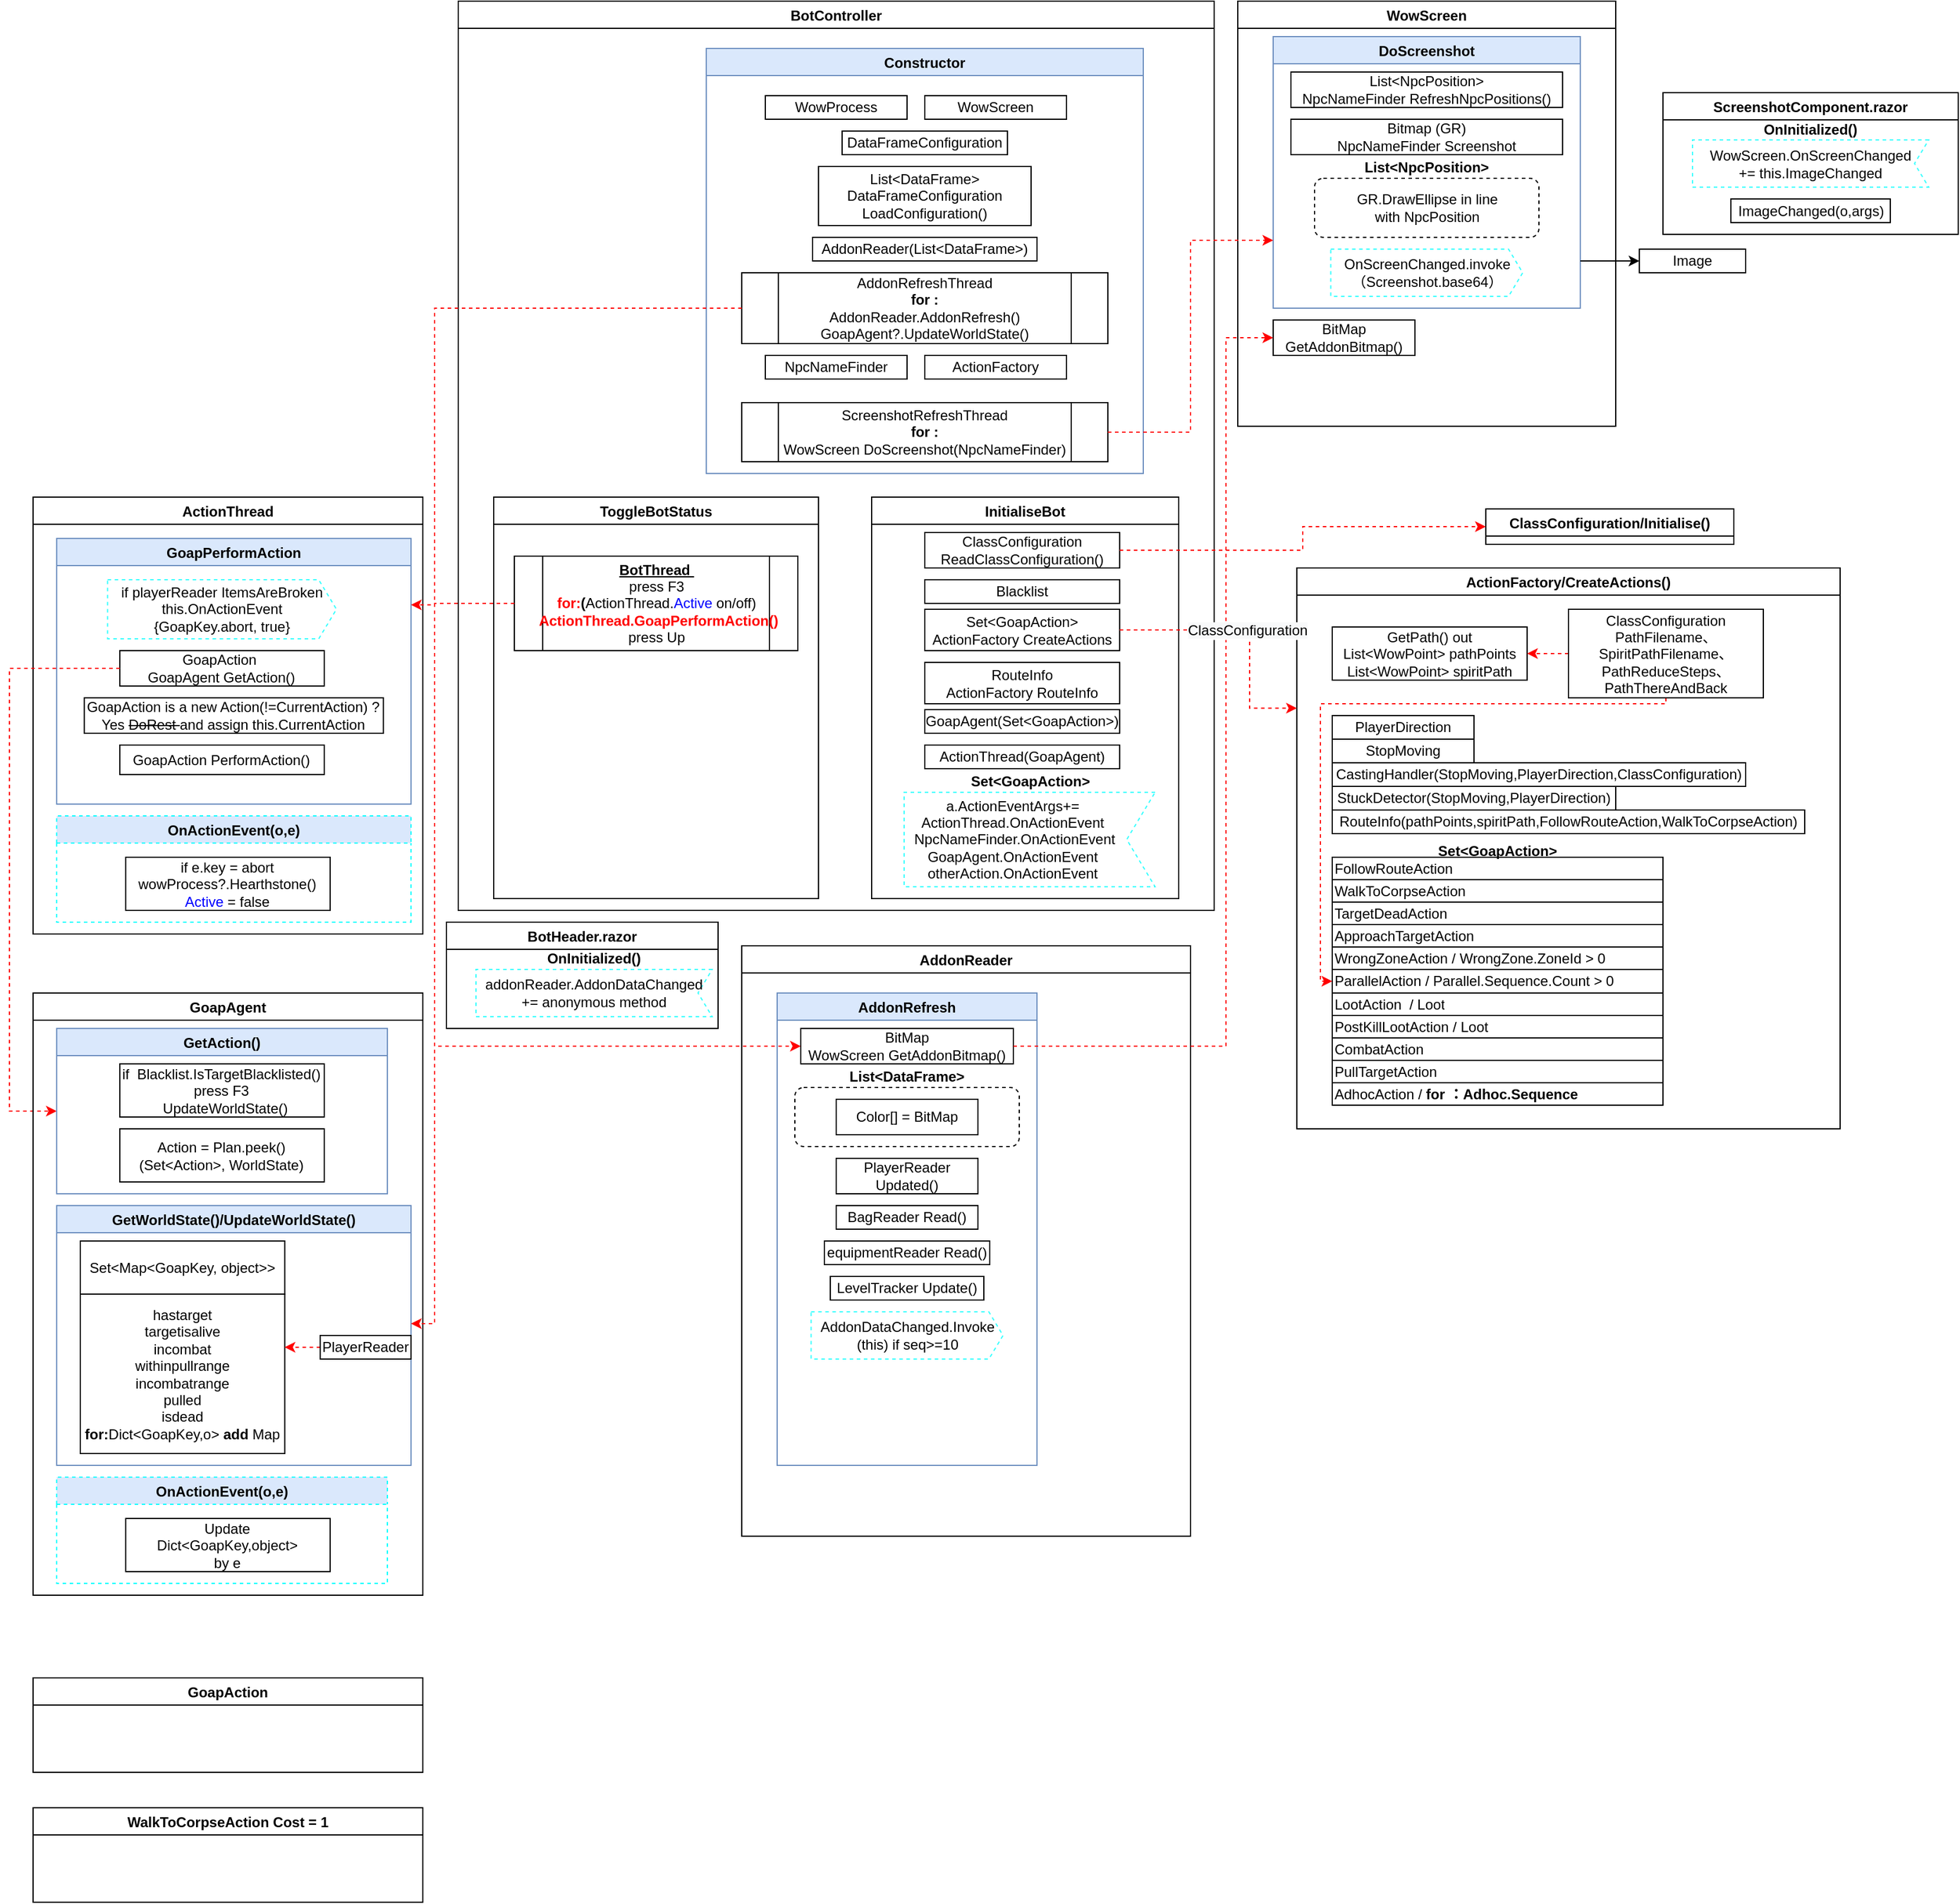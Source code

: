 <mxfile version="20.2.5" type="github">
  <diagram id="aAD4_vOi2qTQGrxeu-Le" name="Page-1">
    <mxGraphModel dx="2249" dy="762" grid="1" gridSize="10" guides="1" tooltips="1" connect="1" arrows="1" fold="1" page="1" pageScale="1" pageWidth="827" pageHeight="1169" math="0" shadow="0">
      <root>
        <mxCell id="0" />
        <mxCell id="1" parent="0" />
        <mxCell id="LIoeyiH8uazR3BOrm7db-1" value="BotController" style="swimlane;" parent="1" vertex="1">
          <mxGeometry x="-180" y="80" width="640" height="770" as="geometry" />
        </mxCell>
        <mxCell id="LIoeyiH8uazR3BOrm7db-64" value="Constructor" style="swimlane;strokeColor=#6c8ebf;fillColor=#dae8fc;" parent="LIoeyiH8uazR3BOrm7db-1" vertex="1">
          <mxGeometry x="210" y="40" width="370" height="360" as="geometry" />
        </mxCell>
        <mxCell id="LIoeyiH8uazR3BOrm7db-2" value="WowProcess" style="rounded=0;whiteSpace=wrap;html=1;" parent="LIoeyiH8uazR3BOrm7db-64" vertex="1">
          <mxGeometry x="50" y="40" width="120" height="20" as="geometry" />
        </mxCell>
        <mxCell id="LIoeyiH8uazR3BOrm7db-3" value="WowScreen" style="rounded=0;whiteSpace=wrap;html=1;" parent="LIoeyiH8uazR3BOrm7db-64" vertex="1">
          <mxGeometry x="185" y="40" width="120" height="20" as="geometry" />
        </mxCell>
        <mxCell id="LIoeyiH8uazR3BOrm7db-7" value="List&amp;lt;DataFrame&amp;gt;&lt;br&gt;DataFrameConfiguration&lt;br&gt;LoadConfiguration()" style="rounded=0;whiteSpace=wrap;html=1;" parent="LIoeyiH8uazR3BOrm7db-64" vertex="1">
          <mxGeometry x="95" y="100" width="180" height="50" as="geometry" />
        </mxCell>
        <mxCell id="LIoeyiH8uazR3BOrm7db-9" value="AddonReader(List&amp;lt;DataFrame&amp;gt;)" style="rounded=0;whiteSpace=wrap;html=1;" parent="LIoeyiH8uazR3BOrm7db-64" vertex="1">
          <mxGeometry x="90" y="160" width="190" height="20" as="geometry" />
        </mxCell>
        <mxCell id="LIoeyiH8uazR3BOrm7db-12" value="NpcNameFinder" style="rounded=0;whiteSpace=wrap;html=1;" parent="LIoeyiH8uazR3BOrm7db-64" vertex="1">
          <mxGeometry x="50" y="260" width="120" height="20" as="geometry" />
        </mxCell>
        <mxCell id="LIoeyiH8uazR3BOrm7db-13" value="DataFrameConfiguration" style="rounded=0;whiteSpace=wrap;html=1;" parent="LIoeyiH8uazR3BOrm7db-64" vertex="1">
          <mxGeometry x="115" y="70" width="140" height="20" as="geometry" />
        </mxCell>
        <mxCell id="LIoeyiH8uazR3BOrm7db-14" value="ActionFactory" style="rounded=0;whiteSpace=wrap;html=1;" parent="LIoeyiH8uazR3BOrm7db-64" vertex="1">
          <mxGeometry x="185" y="260" width="120" height="20" as="geometry" />
        </mxCell>
        <mxCell id="LIoeyiH8uazR3BOrm7db-19" value="ScreenshotRefreshThread&lt;br&gt;&lt;b&gt;for :&lt;/b&gt;&lt;br&gt;WowScreen&amp;nbsp;DoScreenshot(NpcNameFinder)" style="shape=process;whiteSpace=wrap;html=1;backgroundOutline=1;" parent="LIoeyiH8uazR3BOrm7db-64" vertex="1">
          <mxGeometry x="30" y="300" width="310" height="50" as="geometry" />
        </mxCell>
        <mxCell id="LIoeyiH8uazR3BOrm7db-21" value="AddonRefreshThread&lt;br&gt;&lt;b&gt;for :&lt;br&gt;&lt;/b&gt;AddonReader.AddonRefresh()&lt;br&gt;GoapAgent?.UpdateWorldState()" style="shape=process;whiteSpace=wrap;html=1;backgroundOutline=1;" parent="LIoeyiH8uazR3BOrm7db-64" vertex="1">
          <mxGeometry x="30" y="190" width="310" height="60" as="geometry" />
        </mxCell>
        <mxCell id="LIoeyiH8uazR3BOrm7db-65" value="InitialiseBot" style="swimlane;strokeColor=#000000;" parent="LIoeyiH8uazR3BOrm7db-1" vertex="1">
          <mxGeometry x="350" y="420" width="260" height="340" as="geometry" />
        </mxCell>
        <mxCell id="LIoeyiH8uazR3BOrm7db-66" value="ClassConfiguration&lt;br&gt;ReadClassConfiguration()" style="rounded=0;whiteSpace=wrap;html=1;" parent="LIoeyiH8uazR3BOrm7db-65" vertex="1">
          <mxGeometry x="45" y="30" width="165" height="30" as="geometry" />
        </mxCell>
        <mxCell id="LIoeyiH8uazR3BOrm7db-80" value="Blacklist" style="rounded=0;whiteSpace=wrap;html=1;" parent="LIoeyiH8uazR3BOrm7db-65" vertex="1">
          <mxGeometry x="45" y="70" width="165" height="20" as="geometry" />
        </mxCell>
        <mxCell id="LIoeyiH8uazR3BOrm7db-81" value="Set&amp;lt;GoapAction&amp;gt;&lt;br&gt;ActionFactory&amp;nbsp;CreateActions" style="rounded=0;whiteSpace=wrap;html=1;" parent="LIoeyiH8uazR3BOrm7db-65" vertex="1">
          <mxGeometry x="45" y="95" width="165" height="35" as="geometry" />
        </mxCell>
        <mxCell id="LIoeyiH8uazR3BOrm7db-82" value="RouteInfo&lt;br&gt;ActionFactory&amp;nbsp;RouteInfo" style="rounded=0;whiteSpace=wrap;html=1;" parent="LIoeyiH8uazR3BOrm7db-65" vertex="1">
          <mxGeometry x="45" y="140" width="165" height="35" as="geometry" />
        </mxCell>
        <mxCell id="LIoeyiH8uazR3BOrm7db-83" value="GoapAgent(Set&amp;lt;GoapAction&amp;gt;)" style="rounded=0;whiteSpace=wrap;html=1;" parent="LIoeyiH8uazR3BOrm7db-65" vertex="1">
          <mxGeometry x="45" y="180" width="165" height="20" as="geometry" />
        </mxCell>
        <mxCell id="LIoeyiH8uazR3BOrm7db-84" value="ActionThread(GoapAgent)" style="rounded=0;whiteSpace=wrap;html=1;" parent="LIoeyiH8uazR3BOrm7db-65" vertex="1">
          <mxGeometry x="45" y="210" width="165" height="20" as="geometry" />
        </mxCell>
        <mxCell id="LIoeyiH8uazR3BOrm7db-86" value="Set&lt;GoapAction&gt;" style="shape=mxgraph.sysml.accEvent;flipH=1;whiteSpace=wrap;align=center;dashed=1;verticalAlign=bottom;labelPosition=center;verticalLabelPosition=top;fontStyle=1;strokeColor=#33FFFF;" parent="LIoeyiH8uazR3BOrm7db-65" vertex="1">
          <mxGeometry x="27.5" y="250" width="212.5" height="80" as="geometry" />
        </mxCell>
        <mxCell id="LIoeyiH8uazR3BOrm7db-88" value="a.ActionEventArgs+=&lt;br&gt;ActionThread.OnActionEvent&lt;br&gt;&amp;nbsp;NpcNameFinder.OnActionEvent&lt;br&gt;GoapAgent.OnActionEvent&lt;br&gt;otherAction.OnActionEvent" style="text;html=1;strokeColor=none;fillColor=none;align=center;verticalAlign=middle;whiteSpace=wrap;rounded=0;" parent="LIoeyiH8uazR3BOrm7db-65" vertex="1">
          <mxGeometry x="27.5" y="250" width="182.5" height="80" as="geometry" />
        </mxCell>
        <mxCell id="LIoeyiH8uazR3BOrm7db-174" value="ToggleBotStatus" style="swimlane;strokeColor=#000000;" parent="LIoeyiH8uazR3BOrm7db-1" vertex="1">
          <mxGeometry x="30" y="420" width="275" height="340" as="geometry" />
        </mxCell>
        <mxCell id="LIoeyiH8uazR3BOrm7db-175" value="&lt;u&gt;&lt;b&gt;BotThread&amp;nbsp;&lt;/b&gt;&lt;/u&gt;&lt;br&gt;press F3&lt;br&gt;&lt;b&gt;&lt;font color=&quot;#ff0000&quot;&gt;for:&lt;/font&gt;(&lt;/b&gt;ActionThread.&lt;font color=&quot;#0000ff&quot;&gt;Active &lt;/font&gt;on/off)&lt;b&gt;&lt;br&gt;&lt;font color=&quot;#ff0000&quot;&gt;&amp;nbsp;&lt;/font&gt;&lt;/b&gt;&lt;font color=&quot;#ff0000&quot;&gt;&lt;b&gt;ActionThread.GoapPerformAction()&lt;br&gt;&lt;/b&gt;&lt;/font&gt;press Up" style="shape=process;whiteSpace=wrap;html=1;backgroundOutline=1;" parent="LIoeyiH8uazR3BOrm7db-174" vertex="1">
          <mxGeometry x="17.5" y="50" width="240" height="80" as="geometry" />
        </mxCell>
        <mxCell id="LIoeyiH8uazR3BOrm7db-18" value="WowScreen" style="swimlane;startSize=23;" parent="1" vertex="1">
          <mxGeometry x="480" y="80" width="320" height="360" as="geometry" />
        </mxCell>
        <mxCell id="LIoeyiH8uazR3BOrm7db-34" value="DoScreenshot" style="swimlane;strokeColor=#6c8ebf;fillColor=#dae8fc;" parent="LIoeyiH8uazR3BOrm7db-18" vertex="1">
          <mxGeometry x="30" y="30" width="260" height="230" as="geometry" />
        </mxCell>
        <mxCell id="LIoeyiH8uazR3BOrm7db-35" value="List&amp;lt;NpcPosition&amp;gt;&lt;br&gt;NpcNameFinder&amp;nbsp;RefreshNpcPositions()" style="rounded=0;whiteSpace=wrap;html=1;" parent="LIoeyiH8uazR3BOrm7db-34" vertex="1">
          <mxGeometry x="15" y="30" width="230" height="30" as="geometry" />
        </mxCell>
        <mxCell id="LIoeyiH8uazR3BOrm7db-36" value="Bitmap (GR)&lt;br&gt;NpcNameFinder&amp;nbsp;Screenshot" style="rounded=0;whiteSpace=wrap;html=1;" parent="LIoeyiH8uazR3BOrm7db-34" vertex="1">
          <mxGeometry x="15" y="70" width="230" height="30" as="geometry" />
        </mxCell>
        <mxCell id="LIoeyiH8uazR3BOrm7db-37" value="List&amp;lt;NpcPosition&amp;gt;" style="rounded=1;whiteSpace=wrap;html=1;labelPosition=center;verticalLabelPosition=top;align=center;verticalAlign=bottom;fontStyle=1;dashed=1;" parent="LIoeyiH8uazR3BOrm7db-34" vertex="1">
          <mxGeometry x="35" y="120" width="190" height="50" as="geometry" />
        </mxCell>
        <mxCell id="LIoeyiH8uazR3BOrm7db-38" value="GR.DrawEllipse in line with NpcPosition" style="text;html=1;strokeColor=none;fillColor=none;align=center;verticalAlign=middle;whiteSpace=wrap;rounded=0;dashed=1;" parent="LIoeyiH8uazR3BOrm7db-34" vertex="1">
          <mxGeometry x="62.5" y="130" width="135" height="30" as="geometry" />
        </mxCell>
        <mxCell id="LIoeyiH8uazR3BOrm7db-39" value="OnScreenChanged.invoke&#xa;（Screenshot.base64）" style="shape=mxgraph.sysml.sendSigAct;whiteSpace=wrap;align=center;dashed=1;strokeColor=#33FFFF;" parent="LIoeyiH8uazR3BOrm7db-34" vertex="1">
          <mxGeometry x="48.75" y="180" width="162.5" height="40" as="geometry" />
        </mxCell>
        <mxCell id="LIoeyiH8uazR3BOrm7db-49" value="BitMap &lt;br&gt;GetAddonBitmap()" style="whiteSpace=wrap;html=1;strokeColor=#000000;" parent="LIoeyiH8uazR3BOrm7db-18" vertex="1">
          <mxGeometry x="30" y="270" width="120" height="30" as="geometry" />
        </mxCell>
        <mxCell id="LIoeyiH8uazR3BOrm7db-29" value="ScreenshotComponent.razor" style="swimlane;" parent="1" vertex="1">
          <mxGeometry x="840" y="157.5" width="250" height="120" as="geometry" />
        </mxCell>
        <mxCell id="LIoeyiH8uazR3BOrm7db-27" value="OnInitialized()" style="shape=mxgraph.sysml.accEvent;flipH=1;whiteSpace=wrap;align=center;dashed=1;verticalAlign=bottom;labelPosition=center;verticalLabelPosition=top;fontStyle=1;strokeColor=#33FFFF;" parent="LIoeyiH8uazR3BOrm7db-29" vertex="1">
          <mxGeometry x="25" y="40" width="200" height="40" as="geometry" />
        </mxCell>
        <mxCell id="LIoeyiH8uazR3BOrm7db-30" value="WowScreen.OnScreenChanged&lt;br&gt;+= this.ImageChanged" style="text;html=1;strokeColor=none;fillColor=none;align=center;verticalAlign=middle;whiteSpace=wrap;rounded=0;" parent="LIoeyiH8uazR3BOrm7db-29" vertex="1">
          <mxGeometry x="45" y="45" width="160" height="30" as="geometry" />
        </mxCell>
        <mxCell id="LIoeyiH8uazR3BOrm7db-31" value="ImageChanged(o,args)" style="rounded=0;whiteSpace=wrap;html=1;" parent="LIoeyiH8uazR3BOrm7db-29" vertex="1">
          <mxGeometry x="57.5" y="90" width="135" height="20" as="geometry" />
        </mxCell>
        <mxCell id="LIoeyiH8uazR3BOrm7db-32" style="edgeStyle=orthogonalEdgeStyle;rounded=0;orthogonalLoop=1;jettySize=auto;html=1;exitX=1;exitY=0.5;exitDx=0;exitDy=0;entryX=0;entryY=0.75;entryDx=0;entryDy=0;strokeColor=#FF0000;dashed=1;" parent="1" source="LIoeyiH8uazR3BOrm7db-19" target="LIoeyiH8uazR3BOrm7db-34" edge="1">
          <mxGeometry relative="1" as="geometry">
            <mxPoint x="540" y="425" as="targetPoint" />
          </mxGeometry>
        </mxCell>
        <mxCell id="LIoeyiH8uazR3BOrm7db-40" value="Image" style="rounded=0;whiteSpace=wrap;html=1;" parent="1" vertex="1">
          <mxGeometry x="820" y="290" width="90" height="20" as="geometry" />
        </mxCell>
        <mxCell id="LIoeyiH8uazR3BOrm7db-41" style="edgeStyle=orthogonalEdgeStyle;rounded=0;orthogonalLoop=1;jettySize=auto;html=1;entryX=0;entryY=0.5;entryDx=0;entryDy=0;" parent="1" target="LIoeyiH8uazR3BOrm7db-40" edge="1">
          <mxGeometry relative="1" as="geometry">
            <mxPoint x="770" y="300" as="sourcePoint" />
            <Array as="points">
              <mxPoint x="800" y="300" />
              <mxPoint x="800" y="300" />
            </Array>
          </mxGeometry>
        </mxCell>
        <mxCell id="LIoeyiH8uazR3BOrm7db-42" value="AddonReader" style="swimlane;strokeColor=#000000;" parent="1" vertex="1">
          <mxGeometry x="60" y="880" width="380" height="500" as="geometry" />
        </mxCell>
        <mxCell id="LIoeyiH8uazR3BOrm7db-43" value="AddonRefresh" style="swimlane;strokeColor=#6c8ebf;fillColor=#dae8fc;" parent="LIoeyiH8uazR3BOrm7db-42" vertex="1">
          <mxGeometry x="30" y="40" width="220" height="400" as="geometry" />
        </mxCell>
        <mxCell id="LIoeyiH8uazR3BOrm7db-44" value="BitMap&lt;br&gt;WowScreen GetAddonBitmap()" style="whiteSpace=wrap;html=1;strokeColor=#000000;" parent="LIoeyiH8uazR3BOrm7db-43" vertex="1">
          <mxGeometry x="20" y="30" width="180" height="30" as="geometry" />
        </mxCell>
        <mxCell id="LIoeyiH8uazR3BOrm7db-46" value="List&amp;lt;DataFrame&amp;gt;" style="rounded=1;whiteSpace=wrap;html=1;labelPosition=center;verticalLabelPosition=top;align=center;verticalAlign=bottom;fontStyle=1;dashed=1;" parent="LIoeyiH8uazR3BOrm7db-43" vertex="1">
          <mxGeometry x="15" y="80" width="190" height="50" as="geometry" />
        </mxCell>
        <mxCell id="LIoeyiH8uazR3BOrm7db-45" value="Color[] = BitMap" style="whiteSpace=wrap;html=1;strokeColor=#000000;" parent="LIoeyiH8uazR3BOrm7db-43" vertex="1">
          <mxGeometry x="50" y="90" width="120" height="30" as="geometry" />
        </mxCell>
        <mxCell id="LIoeyiH8uazR3BOrm7db-47" value="PlayerReader&lt;br&gt;Updated()" style="whiteSpace=wrap;html=1;strokeColor=#000000;" parent="LIoeyiH8uazR3BOrm7db-43" vertex="1">
          <mxGeometry x="50" y="140" width="120" height="30" as="geometry" />
        </mxCell>
        <mxCell id="LIoeyiH8uazR3BOrm7db-52" value="BagReader Read()" style="whiteSpace=wrap;html=1;strokeColor=#000000;" parent="LIoeyiH8uazR3BOrm7db-43" vertex="1">
          <mxGeometry x="50" y="180" width="120" height="20" as="geometry" />
        </mxCell>
        <mxCell id="LIoeyiH8uazR3BOrm7db-53" value="equipmentReader Read()" style="whiteSpace=wrap;html=1;strokeColor=#000000;" parent="LIoeyiH8uazR3BOrm7db-43" vertex="1">
          <mxGeometry x="40" y="210" width="140" height="20" as="geometry" />
        </mxCell>
        <mxCell id="LIoeyiH8uazR3BOrm7db-54" value="LevelTracker Update()" style="whiteSpace=wrap;html=1;strokeColor=#000000;" parent="LIoeyiH8uazR3BOrm7db-43" vertex="1">
          <mxGeometry x="45" y="240" width="130" height="20" as="geometry" />
        </mxCell>
        <mxCell id="LIoeyiH8uazR3BOrm7db-57" value="AddonDataChanged.Invoke&#xa;(this) if seq&gt;=10" style="shape=mxgraph.sysml.sendSigAct;whiteSpace=wrap;align=center;dashed=1;strokeColor=#33FFFF;" parent="LIoeyiH8uazR3BOrm7db-43" vertex="1">
          <mxGeometry x="28.75" y="270" width="162.5" height="40" as="geometry" />
        </mxCell>
        <mxCell id="LIoeyiH8uazR3BOrm7db-50" style="edgeStyle=orthogonalEdgeStyle;rounded=0;orthogonalLoop=1;jettySize=auto;html=1;exitX=1;exitY=0.5;exitDx=0;exitDy=0;entryX=0;entryY=0.5;entryDx=0;entryDy=0;dashed=1;strokeColor=#FF0000;" parent="1" source="LIoeyiH8uazR3BOrm7db-44" target="LIoeyiH8uazR3BOrm7db-49" edge="1">
          <mxGeometry relative="1" as="geometry">
            <Array as="points">
              <mxPoint x="470" y="965" />
              <mxPoint x="470" y="365" />
            </Array>
          </mxGeometry>
        </mxCell>
        <mxCell id="LIoeyiH8uazR3BOrm7db-51" style="edgeStyle=orthogonalEdgeStyle;rounded=0;orthogonalLoop=1;jettySize=auto;html=1;exitX=0;exitY=0.5;exitDx=0;exitDy=0;entryX=0;entryY=0.5;entryDx=0;entryDy=0;dashed=1;strokeColor=#FF0000;" parent="1" source="LIoeyiH8uazR3BOrm7db-21" target="LIoeyiH8uazR3BOrm7db-44" edge="1">
          <mxGeometry relative="1" as="geometry">
            <Array as="points">
              <mxPoint x="-200" y="340" />
              <mxPoint x="-200" y="965" />
            </Array>
          </mxGeometry>
        </mxCell>
        <mxCell id="LIoeyiH8uazR3BOrm7db-58" value="BotHeader.razor" style="swimlane;" parent="1" vertex="1">
          <mxGeometry x="-190" y="860" width="230" height="90" as="geometry" />
        </mxCell>
        <mxCell id="LIoeyiH8uazR3BOrm7db-59" value="OnInitialized()" style="shape=mxgraph.sysml.accEvent;flipH=1;whiteSpace=wrap;align=center;dashed=1;verticalAlign=bottom;labelPosition=center;verticalLabelPosition=top;fontStyle=1;strokeColor=#33FFFF;" parent="LIoeyiH8uazR3BOrm7db-58" vertex="1">
          <mxGeometry x="25" y="40" width="200" height="40" as="geometry" />
        </mxCell>
        <mxCell id="LIoeyiH8uazR3BOrm7db-60" value="addonReader.AddonDataChanged&lt;br&gt;+=&amp;nbsp;anonymous method" style="text;html=1;strokeColor=none;fillColor=none;align=center;verticalAlign=middle;whiteSpace=wrap;rounded=0;" parent="LIoeyiH8uazR3BOrm7db-58" vertex="1">
          <mxGeometry x="45" y="45" width="160" height="30" as="geometry" />
        </mxCell>
        <mxCell id="LIoeyiH8uazR3BOrm7db-89" value="ClassConfiguration/Initialise()" style="swimlane;" parent="1" vertex="1" collapsed="1">
          <mxGeometry x="690" y="510" width="210" height="30" as="geometry">
            <mxRectangle x="-290" y="700" width="250" height="180" as="alternateBounds" />
          </mxGeometry>
        </mxCell>
        <mxCell id="LIoeyiH8uazR3BOrm7db-92" style="edgeStyle=orthogonalEdgeStyle;rounded=0;orthogonalLoop=1;jettySize=auto;html=1;exitX=1;exitY=0.5;exitDx=0;exitDy=0;entryX=0;entryY=0.5;entryDx=0;entryDy=0;dashed=1;strokeColor=#FF0000;" parent="1" source="LIoeyiH8uazR3BOrm7db-66" target="LIoeyiH8uazR3BOrm7db-89" edge="1">
          <mxGeometry relative="1" as="geometry" />
        </mxCell>
        <mxCell id="LIoeyiH8uazR3BOrm7db-93" value="ActionFactory/CreateActions()" style="swimlane;" parent="1" vertex="1">
          <mxGeometry x="530" y="560" width="460" height="475" as="geometry">
            <mxRectangle x="480" y="555" width="210" height="30" as="alternateBounds" />
          </mxGeometry>
        </mxCell>
        <mxCell id="LIoeyiH8uazR3BOrm7db-95" value="" style="shape=table;startSize=0;container=1;collapsible=0;childLayout=tableLayout;strokeColor=#000000;align=left;" parent="LIoeyiH8uazR3BOrm7db-93" vertex="1">
          <mxGeometry x="30" y="245" width="280" height="210" as="geometry" />
        </mxCell>
        <mxCell id="LIoeyiH8uazR3BOrm7db-96" value="" style="shape=tableRow;horizontal=0;startSize=0;swimlaneHead=0;swimlaneBody=0;top=0;left=0;bottom=0;right=0;collapsible=0;dropTarget=0;fillColor=none;points=[[0,0.5],[1,0.5]];portConstraint=eastwest;strokeColor=#000000;" parent="LIoeyiH8uazR3BOrm7db-95" vertex="1">
          <mxGeometry width="280" height="19" as="geometry" />
        </mxCell>
        <mxCell id="LIoeyiH8uazR3BOrm7db-97" value="FollowRouteAction" style="shape=partialRectangle;html=1;whiteSpace=wrap;connectable=0;overflow=hidden;fillColor=none;top=0;left=0;bottom=0;right=0;pointerEvents=1;strokeColor=#000000;align=left;" parent="LIoeyiH8uazR3BOrm7db-96" vertex="1">
          <mxGeometry width="280" height="19" as="geometry">
            <mxRectangle width="280" height="19" as="alternateBounds" />
          </mxGeometry>
        </mxCell>
        <mxCell id="LIoeyiH8uazR3BOrm7db-98" value="" style="shape=tableRow;horizontal=0;startSize=0;swimlaneHead=0;swimlaneBody=0;top=0;left=0;bottom=0;right=0;collapsible=0;dropTarget=0;fillColor=none;points=[[0,0.5],[1,0.5]];portConstraint=eastwest;strokeColor=#000000;" parent="LIoeyiH8uazR3BOrm7db-95" vertex="1">
          <mxGeometry y="19" width="280" height="19" as="geometry" />
        </mxCell>
        <mxCell id="LIoeyiH8uazR3BOrm7db-99" value="WalkToCorpseAction" style="shape=partialRectangle;html=1;whiteSpace=wrap;connectable=0;overflow=hidden;fillColor=none;top=0;left=0;bottom=0;right=0;pointerEvents=1;strokeColor=#000000;align=left;" parent="LIoeyiH8uazR3BOrm7db-98" vertex="1">
          <mxGeometry width="280" height="19" as="geometry">
            <mxRectangle width="280" height="19" as="alternateBounds" />
          </mxGeometry>
        </mxCell>
        <mxCell id="LIoeyiH8uazR3BOrm7db-100" value="" style="shape=tableRow;horizontal=0;startSize=0;swimlaneHead=0;swimlaneBody=0;top=0;left=0;bottom=0;right=0;collapsible=0;dropTarget=0;fillColor=none;points=[[0,0.5],[1,0.5]];portConstraint=eastwest;strokeColor=#000000;" parent="LIoeyiH8uazR3BOrm7db-95" vertex="1">
          <mxGeometry y="38" width="280" height="19" as="geometry" />
        </mxCell>
        <mxCell id="LIoeyiH8uazR3BOrm7db-101" value="TargetDeadAction" style="shape=partialRectangle;html=1;whiteSpace=wrap;connectable=0;overflow=hidden;fillColor=none;top=0;left=0;bottom=0;right=0;pointerEvents=1;strokeColor=#000000;align=left;" parent="LIoeyiH8uazR3BOrm7db-100" vertex="1">
          <mxGeometry width="280" height="19" as="geometry">
            <mxRectangle width="280" height="19" as="alternateBounds" />
          </mxGeometry>
        </mxCell>
        <mxCell id="LIoeyiH8uazR3BOrm7db-102" value="" style="shape=tableRow;horizontal=0;startSize=0;swimlaneHead=0;swimlaneBody=0;top=0;left=0;bottom=0;right=0;collapsible=0;dropTarget=0;fillColor=none;points=[[0,0.5],[1,0.5]];portConstraint=eastwest;strokeColor=#000000;" parent="LIoeyiH8uazR3BOrm7db-95" vertex="1">
          <mxGeometry y="57" width="280" height="19" as="geometry" />
        </mxCell>
        <mxCell id="LIoeyiH8uazR3BOrm7db-103" value="ApproachTargetAction" style="shape=partialRectangle;html=1;whiteSpace=wrap;connectable=0;overflow=hidden;fillColor=none;top=0;left=0;bottom=0;right=0;pointerEvents=1;strokeColor=#000000;align=left;" parent="LIoeyiH8uazR3BOrm7db-102" vertex="1">
          <mxGeometry width="280" height="19" as="geometry">
            <mxRectangle width="280" height="19" as="alternateBounds" />
          </mxGeometry>
        </mxCell>
        <mxCell id="LIoeyiH8uazR3BOrm7db-104" value="" style="shape=tableRow;horizontal=0;startSize=0;swimlaneHead=0;swimlaneBody=0;top=0;left=0;bottom=0;right=0;collapsible=0;dropTarget=0;fillColor=none;points=[[0,0.5],[1,0.5]];portConstraint=eastwest;strokeColor=#000000;" parent="LIoeyiH8uazR3BOrm7db-95" vertex="1">
          <mxGeometry y="76" width="280" height="19" as="geometry" />
        </mxCell>
        <mxCell id="LIoeyiH8uazR3BOrm7db-105" value="WrongZoneAction /&amp;nbsp;WrongZone.ZoneId &amp;gt; 0" style="shape=partialRectangle;html=1;whiteSpace=wrap;connectable=0;overflow=hidden;fillColor=none;top=0;left=0;bottom=0;right=0;pointerEvents=1;strokeColor=#000000;align=left;" parent="LIoeyiH8uazR3BOrm7db-104" vertex="1">
          <mxGeometry width="280" height="19" as="geometry">
            <mxRectangle width="280" height="19" as="alternateBounds" />
          </mxGeometry>
        </mxCell>
        <mxCell id="LIoeyiH8uazR3BOrm7db-122" style="shape=tableRow;horizontal=0;startSize=0;swimlaneHead=0;swimlaneBody=0;top=0;left=0;bottom=0;right=0;collapsible=0;dropTarget=0;fillColor=none;points=[[0,0.5],[1,0.5]];portConstraint=eastwest;strokeColor=#000000;" parent="LIoeyiH8uazR3BOrm7db-95" vertex="1">
          <mxGeometry y="95" width="280" height="20" as="geometry" />
        </mxCell>
        <mxCell id="LIoeyiH8uazR3BOrm7db-123" value="ParallelAction /&amp;nbsp;Parallel.Sequence.Count &amp;gt; 0" style="shape=partialRectangle;html=1;whiteSpace=wrap;connectable=0;overflow=hidden;fillColor=none;top=0;left=0;bottom=0;right=0;pointerEvents=1;strokeColor=#000000;align=left;" parent="LIoeyiH8uazR3BOrm7db-122" vertex="1">
          <mxGeometry width="280" height="20" as="geometry">
            <mxRectangle width="280" height="20" as="alternateBounds" />
          </mxGeometry>
        </mxCell>
        <mxCell id="LIoeyiH8uazR3BOrm7db-124" style="shape=tableRow;horizontal=0;startSize=0;swimlaneHead=0;swimlaneBody=0;top=0;left=0;bottom=0;right=0;collapsible=0;dropTarget=0;fillColor=none;points=[[0,0.5],[1,0.5]];portConstraint=eastwest;strokeColor=#000000;" parent="LIoeyiH8uazR3BOrm7db-95" vertex="1">
          <mxGeometry y="115" width="280" height="19" as="geometry" />
        </mxCell>
        <mxCell id="LIoeyiH8uazR3BOrm7db-125" value="LootAction&amp;nbsp; / Loot" style="shape=partialRectangle;html=1;whiteSpace=wrap;connectable=0;overflow=hidden;fillColor=none;top=0;left=0;bottom=0;right=0;pointerEvents=1;strokeColor=#000000;align=left;" parent="LIoeyiH8uazR3BOrm7db-124" vertex="1">
          <mxGeometry width="280" height="19" as="geometry">
            <mxRectangle width="280" height="19" as="alternateBounds" />
          </mxGeometry>
        </mxCell>
        <mxCell id="LIoeyiH8uazR3BOrm7db-126" style="shape=tableRow;horizontal=0;startSize=0;swimlaneHead=0;swimlaneBody=0;top=0;left=0;bottom=0;right=0;collapsible=0;dropTarget=0;fillColor=none;points=[[0,0.5],[1,0.5]];portConstraint=eastwest;strokeColor=#000000;" parent="LIoeyiH8uazR3BOrm7db-95" vertex="1">
          <mxGeometry y="134" width="280" height="19" as="geometry" />
        </mxCell>
        <mxCell id="LIoeyiH8uazR3BOrm7db-127" value="PostKillLootAction / Loot" style="shape=partialRectangle;html=1;whiteSpace=wrap;connectable=0;overflow=hidden;fillColor=none;top=0;left=0;bottom=0;right=0;pointerEvents=1;strokeColor=#000000;align=left;" parent="LIoeyiH8uazR3BOrm7db-126" vertex="1">
          <mxGeometry width="280" height="19" as="geometry">
            <mxRectangle width="280" height="19" as="alternateBounds" />
          </mxGeometry>
        </mxCell>
        <mxCell id="LIoeyiH8uazR3BOrm7db-128" style="shape=tableRow;horizontal=0;startSize=0;swimlaneHead=0;swimlaneBody=0;top=0;left=0;bottom=0;right=0;collapsible=0;dropTarget=0;fillColor=none;points=[[0,0.5],[1,0.5]];portConstraint=eastwest;strokeColor=#000000;" parent="LIoeyiH8uazR3BOrm7db-95" vertex="1">
          <mxGeometry y="153" width="280" height="19" as="geometry" />
        </mxCell>
        <mxCell id="LIoeyiH8uazR3BOrm7db-129" value="CombatAction" style="shape=partialRectangle;html=1;whiteSpace=wrap;connectable=0;overflow=hidden;fillColor=none;top=0;left=0;bottom=0;right=0;pointerEvents=1;strokeColor=#000000;align=left;" parent="LIoeyiH8uazR3BOrm7db-128" vertex="1">
          <mxGeometry width="280" height="19" as="geometry">
            <mxRectangle width="280" height="19" as="alternateBounds" />
          </mxGeometry>
        </mxCell>
        <mxCell id="LIoeyiH8uazR3BOrm7db-130" style="shape=tableRow;horizontal=0;startSize=0;swimlaneHead=0;swimlaneBody=0;top=0;left=0;bottom=0;right=0;collapsible=0;dropTarget=0;fillColor=none;points=[[0,0.5],[1,0.5]];portConstraint=eastwest;strokeColor=#000000;" parent="LIoeyiH8uazR3BOrm7db-95" vertex="1">
          <mxGeometry y="172" width="280" height="19" as="geometry" />
        </mxCell>
        <mxCell id="LIoeyiH8uazR3BOrm7db-131" value="PullTargetAction" style="shape=partialRectangle;html=1;whiteSpace=wrap;connectable=0;overflow=hidden;fillColor=none;top=0;left=0;bottom=0;right=0;pointerEvents=1;strokeColor=#000000;align=left;" parent="LIoeyiH8uazR3BOrm7db-130" vertex="1">
          <mxGeometry width="280" height="19" as="geometry">
            <mxRectangle width="280" height="19" as="alternateBounds" />
          </mxGeometry>
        </mxCell>
        <mxCell id="LIoeyiH8uazR3BOrm7db-132" style="shape=tableRow;horizontal=0;startSize=0;swimlaneHead=0;swimlaneBody=0;top=0;left=0;bottom=0;right=0;collapsible=0;dropTarget=0;fillColor=none;points=[[0,0.5],[1,0.5]];portConstraint=eastwest;strokeColor=#000000;" parent="LIoeyiH8uazR3BOrm7db-95" vertex="1">
          <mxGeometry y="191" width="280" height="19" as="geometry" />
        </mxCell>
        <mxCell id="LIoeyiH8uazR3BOrm7db-133" value="AdhocAction / &lt;b&gt;for ：Adhoc.Sequence&lt;/b&gt;" style="shape=partialRectangle;html=1;whiteSpace=wrap;connectable=0;overflow=hidden;fillColor=none;top=0;left=0;bottom=0;right=0;pointerEvents=1;strokeColor=#000000;align=left;" parent="LIoeyiH8uazR3BOrm7db-132" vertex="1">
          <mxGeometry width="280" height="19" as="geometry">
            <mxRectangle width="280" height="19" as="alternateBounds" />
          </mxGeometry>
        </mxCell>
        <mxCell id="LIoeyiH8uazR3BOrm7db-134" value="PlayerDirection" style="rounded=0;whiteSpace=wrap;html=1;" parent="LIoeyiH8uazR3BOrm7db-93" vertex="1">
          <mxGeometry x="30" y="125" width="120" height="20" as="geometry" />
        </mxCell>
        <mxCell id="LIoeyiH8uazR3BOrm7db-135" value="StopMoving" style="rounded=0;whiteSpace=wrap;html=1;" parent="LIoeyiH8uazR3BOrm7db-93" vertex="1">
          <mxGeometry x="30" y="145" width="120" height="20" as="geometry" />
        </mxCell>
        <mxCell id="LIoeyiH8uazR3BOrm7db-136" value="CastingHandler(StopMoving,PlayerDirection,&lt;span style=&quot;&quot;&gt;ClassConfiguration&lt;/span&gt;)" style="rounded=0;whiteSpace=wrap;html=1;" parent="LIoeyiH8uazR3BOrm7db-93" vertex="1">
          <mxGeometry x="30" y="165" width="350" height="20" as="geometry" />
        </mxCell>
        <mxCell id="LIoeyiH8uazR3BOrm7db-164" value="StuckDetector(StopMoving,PlayerDirection)" style="rounded=0;whiteSpace=wrap;html=1;" parent="LIoeyiH8uazR3BOrm7db-93" vertex="1">
          <mxGeometry x="30" y="185" width="240" height="20" as="geometry" />
        </mxCell>
        <mxCell id="LIoeyiH8uazR3BOrm7db-165" value="RouteInfo(pathPoints,spiritPath,FollowRouteAction,WalkToCorpseAction)" style="rounded=0;whiteSpace=wrap;html=1;" parent="LIoeyiH8uazR3BOrm7db-93" vertex="1">
          <mxGeometry x="30" y="205" width="400" height="20" as="geometry" />
        </mxCell>
        <mxCell id="LIoeyiH8uazR3BOrm7db-167" value="GetPath() out&lt;br&gt;List&amp;lt;WowPoint&amp;gt;&amp;nbsp;pathPoints&lt;br&gt;List&amp;lt;WowPoint&amp;gt;&amp;nbsp;spiritPath" style="rounded=0;whiteSpace=wrap;html=1;" parent="LIoeyiH8uazR3BOrm7db-93" vertex="1">
          <mxGeometry x="30" y="50" width="165" height="45" as="geometry" />
        </mxCell>
        <mxCell id="LIoeyiH8uazR3BOrm7db-171" style="edgeStyle=orthogonalEdgeStyle;rounded=0;orthogonalLoop=1;jettySize=auto;html=1;exitX=0;exitY=0.5;exitDx=0;exitDy=0;entryX=1;entryY=0.5;entryDx=0;entryDy=0;dashed=1;strokeColor=#FF0000;" parent="LIoeyiH8uazR3BOrm7db-93" source="LIoeyiH8uazR3BOrm7db-168" target="LIoeyiH8uazR3BOrm7db-167" edge="1">
          <mxGeometry relative="1" as="geometry" />
        </mxCell>
        <mxCell id="LIoeyiH8uazR3BOrm7db-172" style="edgeStyle=orthogonalEdgeStyle;rounded=0;orthogonalLoop=1;jettySize=auto;html=1;exitX=0.5;exitY=1;exitDx=0;exitDy=0;entryX=0;entryY=0.5;entryDx=0;entryDy=0;dashed=1;strokeColor=#FF0000;" parent="LIoeyiH8uazR3BOrm7db-93" source="LIoeyiH8uazR3BOrm7db-168" target="LIoeyiH8uazR3BOrm7db-122" edge="1">
          <mxGeometry relative="1" as="geometry">
            <Array as="points">
              <mxPoint x="313" y="115" />
              <mxPoint x="20" y="115" />
              <mxPoint x="20" y="350" />
            </Array>
          </mxGeometry>
        </mxCell>
        <mxCell id="LIoeyiH8uazR3BOrm7db-168" value="ClassConfiguration&lt;br&gt;PathFilename、SpiritPathFilename、&lt;br&gt;PathReduceSteps、&lt;br&gt;PathThereAndBack" style="rounded=0;whiteSpace=wrap;html=1;" parent="LIoeyiH8uazR3BOrm7db-93" vertex="1">
          <mxGeometry x="230" y="35" width="165" height="75" as="geometry" />
        </mxCell>
        <mxCell id="LIoeyiH8uazR3BOrm7db-173" value="&lt;b&gt;Set&amp;lt;GoapAction&amp;gt;&lt;/b&gt;" style="text;html=1;strokeColor=none;fillColor=none;align=center;verticalAlign=middle;whiteSpace=wrap;rounded=0;" parent="LIoeyiH8uazR3BOrm7db-93" vertex="1">
          <mxGeometry x="140" y="225" width="60" height="30" as="geometry" />
        </mxCell>
        <mxCell id="LIoeyiH8uazR3BOrm7db-94" value="&lt;span style=&quot;font-size: 12px; background-color: rgb(248, 249, 250);&quot;&gt;ClassConfiguration&lt;/span&gt;" style="edgeStyle=orthogonalEdgeStyle;rounded=0;orthogonalLoop=1;jettySize=auto;html=1;exitX=1;exitY=0.5;exitDx=0;exitDy=0;dashed=1;strokeColor=#FF0000;entryX=0;entryY=0.25;entryDx=0;entryDy=0;" parent="1" source="LIoeyiH8uazR3BOrm7db-81" target="LIoeyiH8uazR3BOrm7db-93" edge="1">
          <mxGeometry relative="1" as="geometry">
            <mxPoint x="480" y="583" as="targetPoint" />
            <Array as="points">
              <mxPoint x="490" y="613" />
              <mxPoint x="490" y="679" />
            </Array>
          </mxGeometry>
        </mxCell>
        <mxCell id="LIoeyiH8uazR3BOrm7db-176" value="ActionThread" style="swimlane;strokeColor=#000000;fontColor=#000000;" parent="1" vertex="1">
          <mxGeometry x="-540" y="500" width="330" height="370" as="geometry" />
        </mxCell>
        <mxCell id="LIoeyiH8uazR3BOrm7db-177" value="GoapPerformAction" style="swimlane;strokeColor=#6c8ebf;fillColor=#dae8fc;" parent="LIoeyiH8uazR3BOrm7db-176" vertex="1">
          <mxGeometry x="20" y="35" width="300" height="225" as="geometry" />
        </mxCell>
        <mxCell id="LIoeyiH8uazR3BOrm7db-178" value="if playerReader ItemsAreBroken&#xa;this.OnActionEvent&#xa;{GoapKey.abort, true}" style="shape=mxgraph.sysml.sendSigAct;whiteSpace=wrap;align=center;dashed=1;strokeColor=#33FFFF;" parent="LIoeyiH8uazR3BOrm7db-177" vertex="1">
          <mxGeometry x="43.12" y="35" width="193.75" height="50" as="geometry" />
        </mxCell>
        <mxCell id="LIoeyiH8uazR3BOrm7db-179" value="GoapAction&amp;nbsp;&lt;br&gt;GoapAgent GetAction()" style="whiteSpace=wrap;html=1;strokeColor=#000000;" parent="LIoeyiH8uazR3BOrm7db-177" vertex="1">
          <mxGeometry x="53.43" y="95" width="173.13" height="30" as="geometry" />
        </mxCell>
        <mxCell id="LIoeyiH8uazR3BOrm7db-181" value="GoapAction is a new Action(!=CurrentAction) ?&lt;br&gt;Yes &lt;strike&gt;DoRest &lt;/strike&gt;and assign this.CurrentAction" style="whiteSpace=wrap;html=1;strokeColor=#000000;" parent="LIoeyiH8uazR3BOrm7db-177" vertex="1">
          <mxGeometry x="23.35" y="135" width="253.29" height="30" as="geometry" />
        </mxCell>
        <mxCell id="LIoeyiH8uazR3BOrm7db-182" value="GoapAction PerformAction()" style="whiteSpace=wrap;html=1;strokeColor=#000000;" parent="LIoeyiH8uazR3BOrm7db-177" vertex="1">
          <mxGeometry x="53.43" y="175" width="173.13" height="25" as="geometry" />
        </mxCell>
        <mxCell id="LIoeyiH8uazR3BOrm7db-184" value="OnActionEvent(o,e)" style="swimlane;strokeColor=#00FFFF;fillColor=#dae8fc;dashed=1;" parent="LIoeyiH8uazR3BOrm7db-176" vertex="1">
          <mxGeometry x="20" y="270" width="300" height="90" as="geometry" />
        </mxCell>
        <mxCell id="LIoeyiH8uazR3BOrm7db-185" value="if e.key = abort&lt;br&gt;wowProcess?.Hearthstone()&lt;br&gt;&lt;font color=&quot;#0000ff&quot;&gt;Active &lt;/font&gt;= false" style="whiteSpace=wrap;html=1;strokeColor=#000000;" parent="LIoeyiH8uazR3BOrm7db-184" vertex="1">
          <mxGeometry x="58.43" y="35" width="173.13" height="45" as="geometry" />
        </mxCell>
        <mxCell id="LIoeyiH8uazR3BOrm7db-180" style="edgeStyle=orthogonalEdgeStyle;rounded=0;orthogonalLoop=1;jettySize=auto;html=1;exitX=0;exitY=0.5;exitDx=0;exitDy=0;dashed=1;strokeColor=#FF0000;entryX=0;entryY=0.5;entryDx=0;entryDy=0;" parent="1" source="LIoeyiH8uazR3BOrm7db-179" target="LIoeyiH8uazR3BOrm7db-187" edge="1">
          <mxGeometry relative="1" as="geometry">
            <mxPoint x="-480" y="655" as="targetPoint" />
            <Array as="points">
              <mxPoint x="-560" y="645" />
              <mxPoint x="-560" y="1020" />
            </Array>
          </mxGeometry>
        </mxCell>
        <mxCell id="LIoeyiH8uazR3BOrm7db-183" style="edgeStyle=orthogonalEdgeStyle;rounded=0;orthogonalLoop=1;jettySize=auto;html=1;exitX=0;exitY=0.5;exitDx=0;exitDy=0;dashed=1;fontColor=#FF0000;strokeColor=#FF0000;entryX=1;entryY=0.25;entryDx=0;entryDy=0;" parent="1" source="LIoeyiH8uazR3BOrm7db-175" target="LIoeyiH8uazR3BOrm7db-177" edge="1">
          <mxGeometry relative="1" as="geometry">
            <mxPoint x="-200" y="610" as="targetPoint" />
            <Array as="points">
              <mxPoint x="-200" y="590" />
              <mxPoint x="-200" y="591" />
            </Array>
          </mxGeometry>
        </mxCell>
        <mxCell id="LIoeyiH8uazR3BOrm7db-186" value="GoapAgent" style="swimlane;fontColor=#000000;strokeColor=#000000;" parent="1" vertex="1">
          <mxGeometry x="-540" y="920" width="330" height="510" as="geometry" />
        </mxCell>
        <mxCell id="LIoeyiH8uazR3BOrm7db-187" value="GetAction()" style="swimlane;strokeColor=#6c8ebf;fillColor=#dae8fc;" parent="LIoeyiH8uazR3BOrm7db-186" vertex="1">
          <mxGeometry x="20" y="30" width="280" height="140" as="geometry" />
        </mxCell>
        <mxCell id="Z0kySEoGgwtKMhYofTn3-2" value="if&amp;nbsp;&amp;nbsp;Blacklist.IsTargetBlacklisted()&lt;br&gt;press F3&lt;br&gt;&lt;div&gt;&amp;nbsp; UpdateWorldState()&lt;/div&gt;" style="whiteSpace=wrap;html=1;strokeColor=#000000;" parent="LIoeyiH8uazR3BOrm7db-187" vertex="1">
          <mxGeometry x="53.43" y="30" width="173.13" height="45" as="geometry" />
        </mxCell>
        <mxCell id="Z0kySEoGgwtKMhYofTn3-3" value="Action = Plan.peek()&lt;br&gt;(Set&amp;lt;Action&amp;gt;, WorldState)" style="whiteSpace=wrap;html=1;strokeColor=#000000;" parent="LIoeyiH8uazR3BOrm7db-187" vertex="1">
          <mxGeometry x="53.43" y="85" width="173.13" height="45" as="geometry" />
        </mxCell>
        <mxCell id="Z0kySEoGgwtKMhYofTn3-4" value="GetWorldState()/UpdateWorldState()" style="swimlane;strokeColor=#6c8ebf;startSize=23;fillColor=#dae8fc;" parent="LIoeyiH8uazR3BOrm7db-186" vertex="1">
          <mxGeometry x="20" y="180" width="300" height="220" as="geometry" />
        </mxCell>
        <mxCell id="Z0kySEoGgwtKMhYofTn3-5" value="Set&amp;lt;Map&amp;lt;GoapKey, object&amp;gt;&amp;gt;" style="whiteSpace=wrap;html=1;strokeColor=#000000;" parent="Z0kySEoGgwtKMhYofTn3-4" vertex="1">
          <mxGeometry x="20.0" y="30" width="173.13" height="45" as="geometry" />
        </mxCell>
        <mxCell id="Z0kySEoGgwtKMhYofTn3-6" value="hastarget&lt;br&gt;targetisalive&lt;br&gt;incombat&lt;br&gt;withinpullrange&lt;br&gt;incombatrange&lt;br&gt;pulled&lt;br&gt;isdead&lt;br&gt;&lt;b&gt;for:&lt;/b&gt;Dict&amp;lt;GoapKey,o&amp;gt; &lt;b&gt;add &lt;/b&gt;Map" style="whiteSpace=wrap;html=1;strokeColor=#000000;" parent="Z0kySEoGgwtKMhYofTn3-4" vertex="1">
          <mxGeometry x="20" y="75" width="173.13" height="135" as="geometry" />
        </mxCell>
        <mxCell id="1-PHWr54O4HuZL9scPUV-7" style="edgeStyle=orthogonalEdgeStyle;rounded=0;orthogonalLoop=1;jettySize=auto;html=1;exitX=0;exitY=0.5;exitDx=0;exitDy=0;dashed=1;strokeColor=#FF0000;" parent="Z0kySEoGgwtKMhYofTn3-4" source="1-PHWr54O4HuZL9scPUV-3" edge="1">
          <mxGeometry relative="1" as="geometry">
            <mxPoint x="193" y="120" as="targetPoint" />
          </mxGeometry>
        </mxCell>
        <mxCell id="1-PHWr54O4HuZL9scPUV-3" value="PlayerReader" style="whiteSpace=wrap;html=1;strokeColor=#000000;" parent="Z0kySEoGgwtKMhYofTn3-4" vertex="1">
          <mxGeometry x="223.13" y="110" width="76.87" height="20" as="geometry" />
        </mxCell>
        <mxCell id="1-PHWr54O4HuZL9scPUV-1" value="OnActionEvent(o,e)" style="swimlane;strokeColor=#00FFFF;fillColor=#dae8fc;dashed=1;" parent="LIoeyiH8uazR3BOrm7db-186" vertex="1">
          <mxGeometry x="20" y="410" width="280" height="90" as="geometry" />
        </mxCell>
        <mxCell id="1-PHWr54O4HuZL9scPUV-2" value="Update&lt;br&gt;Dict&amp;lt;GoapKey,object&amp;gt;&lt;br&gt;by e" style="whiteSpace=wrap;html=1;strokeColor=#000000;" parent="1-PHWr54O4HuZL9scPUV-1" vertex="1">
          <mxGeometry x="58.43" y="35" width="173.13" height="45" as="geometry" />
        </mxCell>
        <mxCell id="Z0kySEoGgwtKMhYofTn3-7" style="edgeStyle=orthogonalEdgeStyle;rounded=0;orthogonalLoop=1;jettySize=auto;html=1;dashed=1;fontColor=#FF0000;strokeColor=#FF0000;" parent="1" edge="1">
          <mxGeometry relative="1" as="geometry">
            <mxPoint x="-220" y="1200" as="targetPoint" />
            <Array as="points">
              <mxPoint x="-200" y="340" />
              <mxPoint x="-200" y="1200" />
            </Array>
            <mxPoint x="60" y="340" as="sourcePoint" />
          </mxGeometry>
        </mxCell>
        <mxCell id="1-PHWr54O4HuZL9scPUV-8" value="GoapAction" style="swimlane;" parent="1" vertex="1">
          <mxGeometry x="-540" y="1500" width="330" height="80" as="geometry" />
        </mxCell>
        <mxCell id="1-PHWr54O4HuZL9scPUV-9" value="WalkToCorpseAction Cost = 1" style="swimlane;" parent="1" vertex="1">
          <mxGeometry x="-540" y="1610" width="330" height="80" as="geometry" />
        </mxCell>
      </root>
    </mxGraphModel>
  </diagram>
</mxfile>
